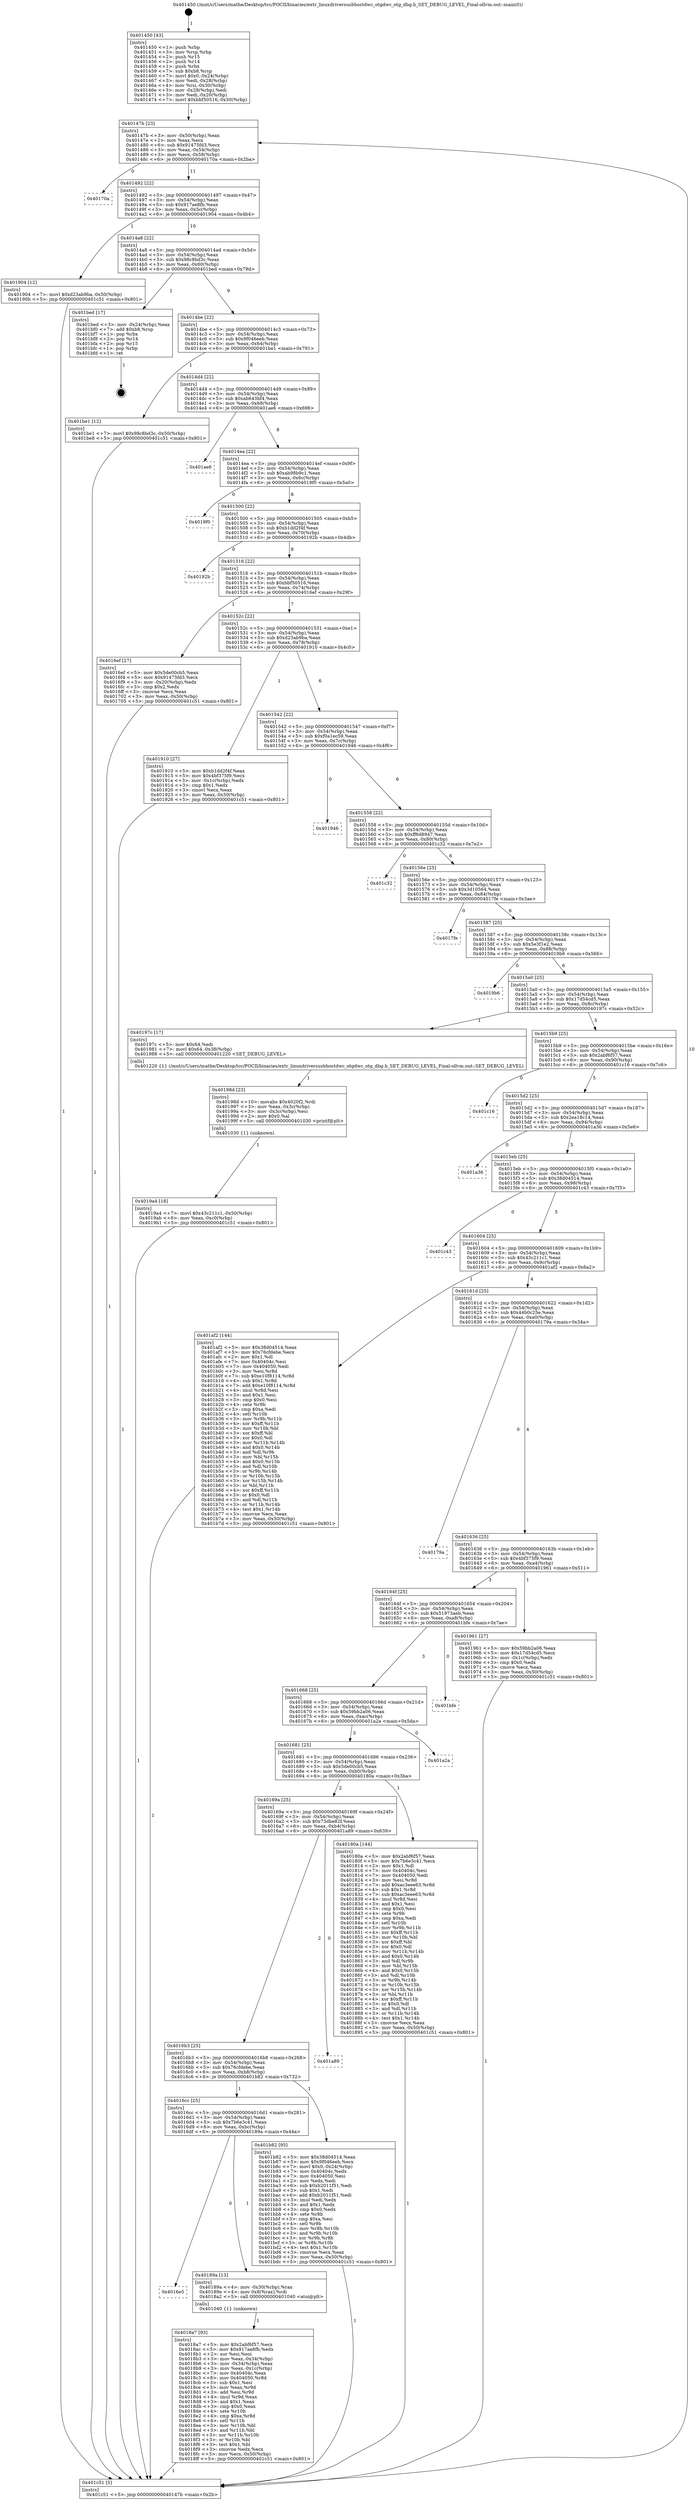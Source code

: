 digraph "0x401450" {
  label = "0x401450 (/mnt/c/Users/mathe/Desktop/tcc/POCII/binaries/extr_linuxdriversusbhostdwc_otgdwc_otg_dbg.h_SET_DEBUG_LEVEL_Final-ollvm.out::main(0))"
  labelloc = "t"
  node[shape=record]

  Entry [label="",width=0.3,height=0.3,shape=circle,fillcolor=black,style=filled]
  "0x40147b" [label="{
     0x40147b [23]\l
     | [instrs]\l
     &nbsp;&nbsp;0x40147b \<+3\>: mov -0x50(%rbp),%eax\l
     &nbsp;&nbsp;0x40147e \<+2\>: mov %eax,%ecx\l
     &nbsp;&nbsp;0x401480 \<+6\>: sub $0x91475fd3,%ecx\l
     &nbsp;&nbsp;0x401486 \<+3\>: mov %eax,-0x54(%rbp)\l
     &nbsp;&nbsp;0x401489 \<+3\>: mov %ecx,-0x58(%rbp)\l
     &nbsp;&nbsp;0x40148c \<+6\>: je 000000000040170a \<main+0x2ba\>\l
  }"]
  "0x40170a" [label="{
     0x40170a\l
  }", style=dashed]
  "0x401492" [label="{
     0x401492 [22]\l
     | [instrs]\l
     &nbsp;&nbsp;0x401492 \<+5\>: jmp 0000000000401497 \<main+0x47\>\l
     &nbsp;&nbsp;0x401497 \<+3\>: mov -0x54(%rbp),%eax\l
     &nbsp;&nbsp;0x40149a \<+5\>: sub $0x917ae8fb,%eax\l
     &nbsp;&nbsp;0x40149f \<+3\>: mov %eax,-0x5c(%rbp)\l
     &nbsp;&nbsp;0x4014a2 \<+6\>: je 0000000000401904 \<main+0x4b4\>\l
  }"]
  Exit [label="",width=0.3,height=0.3,shape=circle,fillcolor=black,style=filled,peripheries=2]
  "0x401904" [label="{
     0x401904 [12]\l
     | [instrs]\l
     &nbsp;&nbsp;0x401904 \<+7\>: movl $0xd23ab9ba,-0x50(%rbp)\l
     &nbsp;&nbsp;0x40190b \<+5\>: jmp 0000000000401c51 \<main+0x801\>\l
  }"]
  "0x4014a8" [label="{
     0x4014a8 [22]\l
     | [instrs]\l
     &nbsp;&nbsp;0x4014a8 \<+5\>: jmp 00000000004014ad \<main+0x5d\>\l
     &nbsp;&nbsp;0x4014ad \<+3\>: mov -0x54(%rbp),%eax\l
     &nbsp;&nbsp;0x4014b0 \<+5\>: sub $0x98c8bd3c,%eax\l
     &nbsp;&nbsp;0x4014b5 \<+3\>: mov %eax,-0x60(%rbp)\l
     &nbsp;&nbsp;0x4014b8 \<+6\>: je 0000000000401bed \<main+0x79d\>\l
  }"]
  "0x4019a4" [label="{
     0x4019a4 [18]\l
     | [instrs]\l
     &nbsp;&nbsp;0x4019a4 \<+7\>: movl $0x43c211c1,-0x50(%rbp)\l
     &nbsp;&nbsp;0x4019ab \<+6\>: mov %eax,-0xc0(%rbp)\l
     &nbsp;&nbsp;0x4019b1 \<+5\>: jmp 0000000000401c51 \<main+0x801\>\l
  }"]
  "0x401bed" [label="{
     0x401bed [17]\l
     | [instrs]\l
     &nbsp;&nbsp;0x401bed \<+3\>: mov -0x24(%rbp),%eax\l
     &nbsp;&nbsp;0x401bf0 \<+7\>: add $0xb8,%rsp\l
     &nbsp;&nbsp;0x401bf7 \<+1\>: pop %rbx\l
     &nbsp;&nbsp;0x401bf8 \<+2\>: pop %r14\l
     &nbsp;&nbsp;0x401bfa \<+2\>: pop %r15\l
     &nbsp;&nbsp;0x401bfc \<+1\>: pop %rbp\l
     &nbsp;&nbsp;0x401bfd \<+1\>: ret\l
  }"]
  "0x4014be" [label="{
     0x4014be [22]\l
     | [instrs]\l
     &nbsp;&nbsp;0x4014be \<+5\>: jmp 00000000004014c3 \<main+0x73\>\l
     &nbsp;&nbsp;0x4014c3 \<+3\>: mov -0x54(%rbp),%eax\l
     &nbsp;&nbsp;0x4014c6 \<+5\>: sub $0x9f046eeb,%eax\l
     &nbsp;&nbsp;0x4014cb \<+3\>: mov %eax,-0x64(%rbp)\l
     &nbsp;&nbsp;0x4014ce \<+6\>: je 0000000000401be1 \<main+0x791\>\l
  }"]
  "0x40198d" [label="{
     0x40198d [23]\l
     | [instrs]\l
     &nbsp;&nbsp;0x40198d \<+10\>: movabs $0x4020f2,%rdi\l
     &nbsp;&nbsp;0x401997 \<+3\>: mov %eax,-0x3c(%rbp)\l
     &nbsp;&nbsp;0x40199a \<+3\>: mov -0x3c(%rbp),%esi\l
     &nbsp;&nbsp;0x40199d \<+2\>: mov $0x0,%al\l
     &nbsp;&nbsp;0x40199f \<+5\>: call 0000000000401030 \<printf@plt\>\l
     | [calls]\l
     &nbsp;&nbsp;0x401030 \{1\} (unknown)\l
  }"]
  "0x401be1" [label="{
     0x401be1 [12]\l
     | [instrs]\l
     &nbsp;&nbsp;0x401be1 \<+7\>: movl $0x98c8bd3c,-0x50(%rbp)\l
     &nbsp;&nbsp;0x401be8 \<+5\>: jmp 0000000000401c51 \<main+0x801\>\l
  }"]
  "0x4014d4" [label="{
     0x4014d4 [22]\l
     | [instrs]\l
     &nbsp;&nbsp;0x4014d4 \<+5\>: jmp 00000000004014d9 \<main+0x89\>\l
     &nbsp;&nbsp;0x4014d9 \<+3\>: mov -0x54(%rbp),%eax\l
     &nbsp;&nbsp;0x4014dc \<+5\>: sub $0xab643bf4,%eax\l
     &nbsp;&nbsp;0x4014e1 \<+3\>: mov %eax,-0x68(%rbp)\l
     &nbsp;&nbsp;0x4014e4 \<+6\>: je 0000000000401ae6 \<main+0x696\>\l
  }"]
  "0x4018a7" [label="{
     0x4018a7 [93]\l
     | [instrs]\l
     &nbsp;&nbsp;0x4018a7 \<+5\>: mov $0x2abf6f57,%ecx\l
     &nbsp;&nbsp;0x4018ac \<+5\>: mov $0x917ae8fb,%edx\l
     &nbsp;&nbsp;0x4018b1 \<+2\>: xor %esi,%esi\l
     &nbsp;&nbsp;0x4018b3 \<+3\>: mov %eax,-0x34(%rbp)\l
     &nbsp;&nbsp;0x4018b6 \<+3\>: mov -0x34(%rbp),%eax\l
     &nbsp;&nbsp;0x4018b9 \<+3\>: mov %eax,-0x1c(%rbp)\l
     &nbsp;&nbsp;0x4018bc \<+7\>: mov 0x40404c,%eax\l
     &nbsp;&nbsp;0x4018c3 \<+8\>: mov 0x404050,%r8d\l
     &nbsp;&nbsp;0x4018cb \<+3\>: sub $0x1,%esi\l
     &nbsp;&nbsp;0x4018ce \<+3\>: mov %eax,%r9d\l
     &nbsp;&nbsp;0x4018d1 \<+3\>: add %esi,%r9d\l
     &nbsp;&nbsp;0x4018d4 \<+4\>: imul %r9d,%eax\l
     &nbsp;&nbsp;0x4018d8 \<+3\>: and $0x1,%eax\l
     &nbsp;&nbsp;0x4018db \<+3\>: cmp $0x0,%eax\l
     &nbsp;&nbsp;0x4018de \<+4\>: sete %r10b\l
     &nbsp;&nbsp;0x4018e2 \<+4\>: cmp $0xa,%r8d\l
     &nbsp;&nbsp;0x4018e6 \<+4\>: setl %r11b\l
     &nbsp;&nbsp;0x4018ea \<+3\>: mov %r10b,%bl\l
     &nbsp;&nbsp;0x4018ed \<+3\>: and %r11b,%bl\l
     &nbsp;&nbsp;0x4018f0 \<+3\>: xor %r11b,%r10b\l
     &nbsp;&nbsp;0x4018f3 \<+3\>: or %r10b,%bl\l
     &nbsp;&nbsp;0x4018f6 \<+3\>: test $0x1,%bl\l
     &nbsp;&nbsp;0x4018f9 \<+3\>: cmovne %edx,%ecx\l
     &nbsp;&nbsp;0x4018fc \<+3\>: mov %ecx,-0x50(%rbp)\l
     &nbsp;&nbsp;0x4018ff \<+5\>: jmp 0000000000401c51 \<main+0x801\>\l
  }"]
  "0x401ae6" [label="{
     0x401ae6\l
  }", style=dashed]
  "0x4014ea" [label="{
     0x4014ea [22]\l
     | [instrs]\l
     &nbsp;&nbsp;0x4014ea \<+5\>: jmp 00000000004014ef \<main+0x9f\>\l
     &nbsp;&nbsp;0x4014ef \<+3\>: mov -0x54(%rbp),%eax\l
     &nbsp;&nbsp;0x4014f2 \<+5\>: sub $0xab98b9c1,%eax\l
     &nbsp;&nbsp;0x4014f7 \<+3\>: mov %eax,-0x6c(%rbp)\l
     &nbsp;&nbsp;0x4014fa \<+6\>: je 00000000004019f0 \<main+0x5a0\>\l
  }"]
  "0x4016e5" [label="{
     0x4016e5\l
  }", style=dashed]
  "0x4019f0" [label="{
     0x4019f0\l
  }", style=dashed]
  "0x401500" [label="{
     0x401500 [22]\l
     | [instrs]\l
     &nbsp;&nbsp;0x401500 \<+5\>: jmp 0000000000401505 \<main+0xb5\>\l
     &nbsp;&nbsp;0x401505 \<+3\>: mov -0x54(%rbp),%eax\l
     &nbsp;&nbsp;0x401508 \<+5\>: sub $0xb1dd2f4f,%eax\l
     &nbsp;&nbsp;0x40150d \<+3\>: mov %eax,-0x70(%rbp)\l
     &nbsp;&nbsp;0x401510 \<+6\>: je 000000000040192b \<main+0x4db\>\l
  }"]
  "0x40189a" [label="{
     0x40189a [13]\l
     | [instrs]\l
     &nbsp;&nbsp;0x40189a \<+4\>: mov -0x30(%rbp),%rax\l
     &nbsp;&nbsp;0x40189e \<+4\>: mov 0x8(%rax),%rdi\l
     &nbsp;&nbsp;0x4018a2 \<+5\>: call 0000000000401040 \<atoi@plt\>\l
     | [calls]\l
     &nbsp;&nbsp;0x401040 \{1\} (unknown)\l
  }"]
  "0x40192b" [label="{
     0x40192b\l
  }", style=dashed]
  "0x401516" [label="{
     0x401516 [22]\l
     | [instrs]\l
     &nbsp;&nbsp;0x401516 \<+5\>: jmp 000000000040151b \<main+0xcb\>\l
     &nbsp;&nbsp;0x40151b \<+3\>: mov -0x54(%rbp),%eax\l
     &nbsp;&nbsp;0x40151e \<+5\>: sub $0xbbf50516,%eax\l
     &nbsp;&nbsp;0x401523 \<+3\>: mov %eax,-0x74(%rbp)\l
     &nbsp;&nbsp;0x401526 \<+6\>: je 00000000004016ef \<main+0x29f\>\l
  }"]
  "0x4016cc" [label="{
     0x4016cc [25]\l
     | [instrs]\l
     &nbsp;&nbsp;0x4016cc \<+5\>: jmp 00000000004016d1 \<main+0x281\>\l
     &nbsp;&nbsp;0x4016d1 \<+3\>: mov -0x54(%rbp),%eax\l
     &nbsp;&nbsp;0x4016d4 \<+5\>: sub $0x7b6e3c41,%eax\l
     &nbsp;&nbsp;0x4016d9 \<+6\>: mov %eax,-0xbc(%rbp)\l
     &nbsp;&nbsp;0x4016df \<+6\>: je 000000000040189a \<main+0x44a\>\l
  }"]
  "0x4016ef" [label="{
     0x4016ef [27]\l
     | [instrs]\l
     &nbsp;&nbsp;0x4016ef \<+5\>: mov $0x5de00cb5,%eax\l
     &nbsp;&nbsp;0x4016f4 \<+5\>: mov $0x91475fd3,%ecx\l
     &nbsp;&nbsp;0x4016f9 \<+3\>: mov -0x20(%rbp),%edx\l
     &nbsp;&nbsp;0x4016fc \<+3\>: cmp $0x2,%edx\l
     &nbsp;&nbsp;0x4016ff \<+3\>: cmovne %ecx,%eax\l
     &nbsp;&nbsp;0x401702 \<+3\>: mov %eax,-0x50(%rbp)\l
     &nbsp;&nbsp;0x401705 \<+5\>: jmp 0000000000401c51 \<main+0x801\>\l
  }"]
  "0x40152c" [label="{
     0x40152c [22]\l
     | [instrs]\l
     &nbsp;&nbsp;0x40152c \<+5\>: jmp 0000000000401531 \<main+0xe1\>\l
     &nbsp;&nbsp;0x401531 \<+3\>: mov -0x54(%rbp),%eax\l
     &nbsp;&nbsp;0x401534 \<+5\>: sub $0xd23ab9ba,%eax\l
     &nbsp;&nbsp;0x401539 \<+3\>: mov %eax,-0x78(%rbp)\l
     &nbsp;&nbsp;0x40153c \<+6\>: je 0000000000401910 \<main+0x4c0\>\l
  }"]
  "0x401c51" [label="{
     0x401c51 [5]\l
     | [instrs]\l
     &nbsp;&nbsp;0x401c51 \<+5\>: jmp 000000000040147b \<main+0x2b\>\l
  }"]
  "0x401450" [label="{
     0x401450 [43]\l
     | [instrs]\l
     &nbsp;&nbsp;0x401450 \<+1\>: push %rbp\l
     &nbsp;&nbsp;0x401451 \<+3\>: mov %rsp,%rbp\l
     &nbsp;&nbsp;0x401454 \<+2\>: push %r15\l
     &nbsp;&nbsp;0x401456 \<+2\>: push %r14\l
     &nbsp;&nbsp;0x401458 \<+1\>: push %rbx\l
     &nbsp;&nbsp;0x401459 \<+7\>: sub $0xb8,%rsp\l
     &nbsp;&nbsp;0x401460 \<+7\>: movl $0x0,-0x24(%rbp)\l
     &nbsp;&nbsp;0x401467 \<+3\>: mov %edi,-0x28(%rbp)\l
     &nbsp;&nbsp;0x40146a \<+4\>: mov %rsi,-0x30(%rbp)\l
     &nbsp;&nbsp;0x40146e \<+3\>: mov -0x28(%rbp),%edi\l
     &nbsp;&nbsp;0x401471 \<+3\>: mov %edi,-0x20(%rbp)\l
     &nbsp;&nbsp;0x401474 \<+7\>: movl $0xbbf50516,-0x50(%rbp)\l
  }"]
  "0x401b82" [label="{
     0x401b82 [95]\l
     | [instrs]\l
     &nbsp;&nbsp;0x401b82 \<+5\>: mov $0x38d04514,%eax\l
     &nbsp;&nbsp;0x401b87 \<+5\>: mov $0x9f046eeb,%ecx\l
     &nbsp;&nbsp;0x401b8c \<+7\>: movl $0x0,-0x24(%rbp)\l
     &nbsp;&nbsp;0x401b93 \<+7\>: mov 0x40404c,%edx\l
     &nbsp;&nbsp;0x401b9a \<+7\>: mov 0x404050,%esi\l
     &nbsp;&nbsp;0x401ba1 \<+2\>: mov %edx,%edi\l
     &nbsp;&nbsp;0x401ba3 \<+6\>: sub $0xb2011f51,%edi\l
     &nbsp;&nbsp;0x401ba9 \<+3\>: sub $0x1,%edi\l
     &nbsp;&nbsp;0x401bac \<+6\>: add $0xb2011f51,%edi\l
     &nbsp;&nbsp;0x401bb2 \<+3\>: imul %edi,%edx\l
     &nbsp;&nbsp;0x401bb5 \<+3\>: and $0x1,%edx\l
     &nbsp;&nbsp;0x401bb8 \<+3\>: cmp $0x0,%edx\l
     &nbsp;&nbsp;0x401bbb \<+4\>: sete %r8b\l
     &nbsp;&nbsp;0x401bbf \<+3\>: cmp $0xa,%esi\l
     &nbsp;&nbsp;0x401bc2 \<+4\>: setl %r9b\l
     &nbsp;&nbsp;0x401bc6 \<+3\>: mov %r8b,%r10b\l
     &nbsp;&nbsp;0x401bc9 \<+3\>: and %r9b,%r10b\l
     &nbsp;&nbsp;0x401bcc \<+3\>: xor %r9b,%r8b\l
     &nbsp;&nbsp;0x401bcf \<+3\>: or %r8b,%r10b\l
     &nbsp;&nbsp;0x401bd2 \<+4\>: test $0x1,%r10b\l
     &nbsp;&nbsp;0x401bd6 \<+3\>: cmovne %ecx,%eax\l
     &nbsp;&nbsp;0x401bd9 \<+3\>: mov %eax,-0x50(%rbp)\l
     &nbsp;&nbsp;0x401bdc \<+5\>: jmp 0000000000401c51 \<main+0x801\>\l
  }"]
  "0x401910" [label="{
     0x401910 [27]\l
     | [instrs]\l
     &nbsp;&nbsp;0x401910 \<+5\>: mov $0xb1dd2f4f,%eax\l
     &nbsp;&nbsp;0x401915 \<+5\>: mov $0x4bf375f9,%ecx\l
     &nbsp;&nbsp;0x40191a \<+3\>: mov -0x1c(%rbp),%edx\l
     &nbsp;&nbsp;0x40191d \<+3\>: cmp $0x1,%edx\l
     &nbsp;&nbsp;0x401920 \<+3\>: cmovl %ecx,%eax\l
     &nbsp;&nbsp;0x401923 \<+3\>: mov %eax,-0x50(%rbp)\l
     &nbsp;&nbsp;0x401926 \<+5\>: jmp 0000000000401c51 \<main+0x801\>\l
  }"]
  "0x401542" [label="{
     0x401542 [22]\l
     | [instrs]\l
     &nbsp;&nbsp;0x401542 \<+5\>: jmp 0000000000401547 \<main+0xf7\>\l
     &nbsp;&nbsp;0x401547 \<+3\>: mov -0x54(%rbp),%eax\l
     &nbsp;&nbsp;0x40154a \<+5\>: sub $0xf0a1ec59,%eax\l
     &nbsp;&nbsp;0x40154f \<+3\>: mov %eax,-0x7c(%rbp)\l
     &nbsp;&nbsp;0x401552 \<+6\>: je 0000000000401946 \<main+0x4f6\>\l
  }"]
  "0x4016b3" [label="{
     0x4016b3 [25]\l
     | [instrs]\l
     &nbsp;&nbsp;0x4016b3 \<+5\>: jmp 00000000004016b8 \<main+0x268\>\l
     &nbsp;&nbsp;0x4016b8 \<+3\>: mov -0x54(%rbp),%eax\l
     &nbsp;&nbsp;0x4016bb \<+5\>: sub $0x76cfdebe,%eax\l
     &nbsp;&nbsp;0x4016c0 \<+6\>: mov %eax,-0xb8(%rbp)\l
     &nbsp;&nbsp;0x4016c6 \<+6\>: je 0000000000401b82 \<main+0x732\>\l
  }"]
  "0x401946" [label="{
     0x401946\l
  }", style=dashed]
  "0x401558" [label="{
     0x401558 [22]\l
     | [instrs]\l
     &nbsp;&nbsp;0x401558 \<+5\>: jmp 000000000040155d \<main+0x10d\>\l
     &nbsp;&nbsp;0x40155d \<+3\>: mov -0x54(%rbp),%eax\l
     &nbsp;&nbsp;0x401560 \<+5\>: sub $0xff6d8947,%eax\l
     &nbsp;&nbsp;0x401565 \<+3\>: mov %eax,-0x80(%rbp)\l
     &nbsp;&nbsp;0x401568 \<+6\>: je 0000000000401c32 \<main+0x7e2\>\l
  }"]
  "0x401a89" [label="{
     0x401a89\l
  }", style=dashed]
  "0x401c32" [label="{
     0x401c32\l
  }", style=dashed]
  "0x40156e" [label="{
     0x40156e [25]\l
     | [instrs]\l
     &nbsp;&nbsp;0x40156e \<+5\>: jmp 0000000000401573 \<main+0x123\>\l
     &nbsp;&nbsp;0x401573 \<+3\>: mov -0x54(%rbp),%eax\l
     &nbsp;&nbsp;0x401576 \<+5\>: sub $0x3d10564,%eax\l
     &nbsp;&nbsp;0x40157b \<+6\>: mov %eax,-0x84(%rbp)\l
     &nbsp;&nbsp;0x401581 \<+6\>: je 00000000004017fe \<main+0x3ae\>\l
  }"]
  "0x40169a" [label="{
     0x40169a [25]\l
     | [instrs]\l
     &nbsp;&nbsp;0x40169a \<+5\>: jmp 000000000040169f \<main+0x24f\>\l
     &nbsp;&nbsp;0x40169f \<+3\>: mov -0x54(%rbp),%eax\l
     &nbsp;&nbsp;0x4016a2 \<+5\>: sub $0x73dbe82f,%eax\l
     &nbsp;&nbsp;0x4016a7 \<+6\>: mov %eax,-0xb4(%rbp)\l
     &nbsp;&nbsp;0x4016ad \<+6\>: je 0000000000401a89 \<main+0x639\>\l
  }"]
  "0x4017fe" [label="{
     0x4017fe\l
  }", style=dashed]
  "0x401587" [label="{
     0x401587 [25]\l
     | [instrs]\l
     &nbsp;&nbsp;0x401587 \<+5\>: jmp 000000000040158c \<main+0x13c\>\l
     &nbsp;&nbsp;0x40158c \<+3\>: mov -0x54(%rbp),%eax\l
     &nbsp;&nbsp;0x40158f \<+5\>: sub $0x5e3f1e2,%eax\l
     &nbsp;&nbsp;0x401594 \<+6\>: mov %eax,-0x88(%rbp)\l
     &nbsp;&nbsp;0x40159a \<+6\>: je 00000000004019b6 \<main+0x566\>\l
  }"]
  "0x40180a" [label="{
     0x40180a [144]\l
     | [instrs]\l
     &nbsp;&nbsp;0x40180a \<+5\>: mov $0x2abf6f57,%eax\l
     &nbsp;&nbsp;0x40180f \<+5\>: mov $0x7b6e3c41,%ecx\l
     &nbsp;&nbsp;0x401814 \<+2\>: mov $0x1,%dl\l
     &nbsp;&nbsp;0x401816 \<+7\>: mov 0x40404c,%esi\l
     &nbsp;&nbsp;0x40181d \<+7\>: mov 0x404050,%edi\l
     &nbsp;&nbsp;0x401824 \<+3\>: mov %esi,%r8d\l
     &nbsp;&nbsp;0x401827 \<+7\>: add $0xac3eee63,%r8d\l
     &nbsp;&nbsp;0x40182e \<+4\>: sub $0x1,%r8d\l
     &nbsp;&nbsp;0x401832 \<+7\>: sub $0xac3eee63,%r8d\l
     &nbsp;&nbsp;0x401839 \<+4\>: imul %r8d,%esi\l
     &nbsp;&nbsp;0x40183d \<+3\>: and $0x1,%esi\l
     &nbsp;&nbsp;0x401840 \<+3\>: cmp $0x0,%esi\l
     &nbsp;&nbsp;0x401843 \<+4\>: sete %r9b\l
     &nbsp;&nbsp;0x401847 \<+3\>: cmp $0xa,%edi\l
     &nbsp;&nbsp;0x40184a \<+4\>: setl %r10b\l
     &nbsp;&nbsp;0x40184e \<+3\>: mov %r9b,%r11b\l
     &nbsp;&nbsp;0x401851 \<+4\>: xor $0xff,%r11b\l
     &nbsp;&nbsp;0x401855 \<+3\>: mov %r10b,%bl\l
     &nbsp;&nbsp;0x401858 \<+3\>: xor $0xff,%bl\l
     &nbsp;&nbsp;0x40185b \<+3\>: xor $0x0,%dl\l
     &nbsp;&nbsp;0x40185e \<+3\>: mov %r11b,%r14b\l
     &nbsp;&nbsp;0x401861 \<+4\>: and $0x0,%r14b\l
     &nbsp;&nbsp;0x401865 \<+3\>: and %dl,%r9b\l
     &nbsp;&nbsp;0x401868 \<+3\>: mov %bl,%r15b\l
     &nbsp;&nbsp;0x40186b \<+4\>: and $0x0,%r15b\l
     &nbsp;&nbsp;0x40186f \<+3\>: and %dl,%r10b\l
     &nbsp;&nbsp;0x401872 \<+3\>: or %r9b,%r14b\l
     &nbsp;&nbsp;0x401875 \<+3\>: or %r10b,%r15b\l
     &nbsp;&nbsp;0x401878 \<+3\>: xor %r15b,%r14b\l
     &nbsp;&nbsp;0x40187b \<+3\>: or %bl,%r11b\l
     &nbsp;&nbsp;0x40187e \<+4\>: xor $0xff,%r11b\l
     &nbsp;&nbsp;0x401882 \<+3\>: or $0x0,%dl\l
     &nbsp;&nbsp;0x401885 \<+3\>: and %dl,%r11b\l
     &nbsp;&nbsp;0x401888 \<+3\>: or %r11b,%r14b\l
     &nbsp;&nbsp;0x40188b \<+4\>: test $0x1,%r14b\l
     &nbsp;&nbsp;0x40188f \<+3\>: cmovne %ecx,%eax\l
     &nbsp;&nbsp;0x401892 \<+3\>: mov %eax,-0x50(%rbp)\l
     &nbsp;&nbsp;0x401895 \<+5\>: jmp 0000000000401c51 \<main+0x801\>\l
  }"]
  "0x4019b6" [label="{
     0x4019b6\l
  }", style=dashed]
  "0x4015a0" [label="{
     0x4015a0 [25]\l
     | [instrs]\l
     &nbsp;&nbsp;0x4015a0 \<+5\>: jmp 00000000004015a5 \<main+0x155\>\l
     &nbsp;&nbsp;0x4015a5 \<+3\>: mov -0x54(%rbp),%eax\l
     &nbsp;&nbsp;0x4015a8 \<+5\>: sub $0x17d54cd5,%eax\l
     &nbsp;&nbsp;0x4015ad \<+6\>: mov %eax,-0x8c(%rbp)\l
     &nbsp;&nbsp;0x4015b3 \<+6\>: je 000000000040197c \<main+0x52c\>\l
  }"]
  "0x401681" [label="{
     0x401681 [25]\l
     | [instrs]\l
     &nbsp;&nbsp;0x401681 \<+5\>: jmp 0000000000401686 \<main+0x236\>\l
     &nbsp;&nbsp;0x401686 \<+3\>: mov -0x54(%rbp),%eax\l
     &nbsp;&nbsp;0x401689 \<+5\>: sub $0x5de00cb5,%eax\l
     &nbsp;&nbsp;0x40168e \<+6\>: mov %eax,-0xb0(%rbp)\l
     &nbsp;&nbsp;0x401694 \<+6\>: je 000000000040180a \<main+0x3ba\>\l
  }"]
  "0x40197c" [label="{
     0x40197c [17]\l
     | [instrs]\l
     &nbsp;&nbsp;0x40197c \<+5\>: mov $0x64,%edi\l
     &nbsp;&nbsp;0x401981 \<+7\>: movl $0x64,-0x38(%rbp)\l
     &nbsp;&nbsp;0x401988 \<+5\>: call 0000000000401220 \<SET_DEBUG_LEVEL\>\l
     | [calls]\l
     &nbsp;&nbsp;0x401220 \{1\} (/mnt/c/Users/mathe/Desktop/tcc/POCII/binaries/extr_linuxdriversusbhostdwc_otgdwc_otg_dbg.h_SET_DEBUG_LEVEL_Final-ollvm.out::SET_DEBUG_LEVEL)\l
  }"]
  "0x4015b9" [label="{
     0x4015b9 [25]\l
     | [instrs]\l
     &nbsp;&nbsp;0x4015b9 \<+5\>: jmp 00000000004015be \<main+0x16e\>\l
     &nbsp;&nbsp;0x4015be \<+3\>: mov -0x54(%rbp),%eax\l
     &nbsp;&nbsp;0x4015c1 \<+5\>: sub $0x2abf6f57,%eax\l
     &nbsp;&nbsp;0x4015c6 \<+6\>: mov %eax,-0x90(%rbp)\l
     &nbsp;&nbsp;0x4015cc \<+6\>: je 0000000000401c16 \<main+0x7c6\>\l
  }"]
  "0x401a2a" [label="{
     0x401a2a\l
  }", style=dashed]
  "0x401c16" [label="{
     0x401c16\l
  }", style=dashed]
  "0x4015d2" [label="{
     0x4015d2 [25]\l
     | [instrs]\l
     &nbsp;&nbsp;0x4015d2 \<+5\>: jmp 00000000004015d7 \<main+0x187\>\l
     &nbsp;&nbsp;0x4015d7 \<+3\>: mov -0x54(%rbp),%eax\l
     &nbsp;&nbsp;0x4015da \<+5\>: sub $0x2ea18c14,%eax\l
     &nbsp;&nbsp;0x4015df \<+6\>: mov %eax,-0x94(%rbp)\l
     &nbsp;&nbsp;0x4015e5 \<+6\>: je 0000000000401a36 \<main+0x5e6\>\l
  }"]
  "0x401668" [label="{
     0x401668 [25]\l
     | [instrs]\l
     &nbsp;&nbsp;0x401668 \<+5\>: jmp 000000000040166d \<main+0x21d\>\l
     &nbsp;&nbsp;0x40166d \<+3\>: mov -0x54(%rbp),%eax\l
     &nbsp;&nbsp;0x401670 \<+5\>: sub $0x59bb2a06,%eax\l
     &nbsp;&nbsp;0x401675 \<+6\>: mov %eax,-0xac(%rbp)\l
     &nbsp;&nbsp;0x40167b \<+6\>: je 0000000000401a2a \<main+0x5da\>\l
  }"]
  "0x401a36" [label="{
     0x401a36\l
  }", style=dashed]
  "0x4015eb" [label="{
     0x4015eb [25]\l
     | [instrs]\l
     &nbsp;&nbsp;0x4015eb \<+5\>: jmp 00000000004015f0 \<main+0x1a0\>\l
     &nbsp;&nbsp;0x4015f0 \<+3\>: mov -0x54(%rbp),%eax\l
     &nbsp;&nbsp;0x4015f3 \<+5\>: sub $0x38d04514,%eax\l
     &nbsp;&nbsp;0x4015f8 \<+6\>: mov %eax,-0x98(%rbp)\l
     &nbsp;&nbsp;0x4015fe \<+6\>: je 0000000000401c43 \<main+0x7f3\>\l
  }"]
  "0x401bfe" [label="{
     0x401bfe\l
  }", style=dashed]
  "0x401c43" [label="{
     0x401c43\l
  }", style=dashed]
  "0x401604" [label="{
     0x401604 [25]\l
     | [instrs]\l
     &nbsp;&nbsp;0x401604 \<+5\>: jmp 0000000000401609 \<main+0x1b9\>\l
     &nbsp;&nbsp;0x401609 \<+3\>: mov -0x54(%rbp),%eax\l
     &nbsp;&nbsp;0x40160c \<+5\>: sub $0x43c211c1,%eax\l
     &nbsp;&nbsp;0x401611 \<+6\>: mov %eax,-0x9c(%rbp)\l
     &nbsp;&nbsp;0x401617 \<+6\>: je 0000000000401af2 \<main+0x6a2\>\l
  }"]
  "0x40164f" [label="{
     0x40164f [25]\l
     | [instrs]\l
     &nbsp;&nbsp;0x40164f \<+5\>: jmp 0000000000401654 \<main+0x204\>\l
     &nbsp;&nbsp;0x401654 \<+3\>: mov -0x54(%rbp),%eax\l
     &nbsp;&nbsp;0x401657 \<+5\>: sub $0x51973aeb,%eax\l
     &nbsp;&nbsp;0x40165c \<+6\>: mov %eax,-0xa8(%rbp)\l
     &nbsp;&nbsp;0x401662 \<+6\>: je 0000000000401bfe \<main+0x7ae\>\l
  }"]
  "0x401af2" [label="{
     0x401af2 [144]\l
     | [instrs]\l
     &nbsp;&nbsp;0x401af2 \<+5\>: mov $0x38d04514,%eax\l
     &nbsp;&nbsp;0x401af7 \<+5\>: mov $0x76cfdebe,%ecx\l
     &nbsp;&nbsp;0x401afc \<+2\>: mov $0x1,%dl\l
     &nbsp;&nbsp;0x401afe \<+7\>: mov 0x40404c,%esi\l
     &nbsp;&nbsp;0x401b05 \<+7\>: mov 0x404050,%edi\l
     &nbsp;&nbsp;0x401b0c \<+3\>: mov %esi,%r8d\l
     &nbsp;&nbsp;0x401b0f \<+7\>: sub $0xe10f8114,%r8d\l
     &nbsp;&nbsp;0x401b16 \<+4\>: sub $0x1,%r8d\l
     &nbsp;&nbsp;0x401b1a \<+7\>: add $0xe10f8114,%r8d\l
     &nbsp;&nbsp;0x401b21 \<+4\>: imul %r8d,%esi\l
     &nbsp;&nbsp;0x401b25 \<+3\>: and $0x1,%esi\l
     &nbsp;&nbsp;0x401b28 \<+3\>: cmp $0x0,%esi\l
     &nbsp;&nbsp;0x401b2b \<+4\>: sete %r9b\l
     &nbsp;&nbsp;0x401b2f \<+3\>: cmp $0xa,%edi\l
     &nbsp;&nbsp;0x401b32 \<+4\>: setl %r10b\l
     &nbsp;&nbsp;0x401b36 \<+3\>: mov %r9b,%r11b\l
     &nbsp;&nbsp;0x401b39 \<+4\>: xor $0xff,%r11b\l
     &nbsp;&nbsp;0x401b3d \<+3\>: mov %r10b,%bl\l
     &nbsp;&nbsp;0x401b40 \<+3\>: xor $0xff,%bl\l
     &nbsp;&nbsp;0x401b43 \<+3\>: xor $0x0,%dl\l
     &nbsp;&nbsp;0x401b46 \<+3\>: mov %r11b,%r14b\l
     &nbsp;&nbsp;0x401b49 \<+4\>: and $0x0,%r14b\l
     &nbsp;&nbsp;0x401b4d \<+3\>: and %dl,%r9b\l
     &nbsp;&nbsp;0x401b50 \<+3\>: mov %bl,%r15b\l
     &nbsp;&nbsp;0x401b53 \<+4\>: and $0x0,%r15b\l
     &nbsp;&nbsp;0x401b57 \<+3\>: and %dl,%r10b\l
     &nbsp;&nbsp;0x401b5a \<+3\>: or %r9b,%r14b\l
     &nbsp;&nbsp;0x401b5d \<+3\>: or %r10b,%r15b\l
     &nbsp;&nbsp;0x401b60 \<+3\>: xor %r15b,%r14b\l
     &nbsp;&nbsp;0x401b63 \<+3\>: or %bl,%r11b\l
     &nbsp;&nbsp;0x401b66 \<+4\>: xor $0xff,%r11b\l
     &nbsp;&nbsp;0x401b6a \<+3\>: or $0x0,%dl\l
     &nbsp;&nbsp;0x401b6d \<+3\>: and %dl,%r11b\l
     &nbsp;&nbsp;0x401b70 \<+3\>: or %r11b,%r14b\l
     &nbsp;&nbsp;0x401b73 \<+4\>: test $0x1,%r14b\l
     &nbsp;&nbsp;0x401b77 \<+3\>: cmovne %ecx,%eax\l
     &nbsp;&nbsp;0x401b7a \<+3\>: mov %eax,-0x50(%rbp)\l
     &nbsp;&nbsp;0x401b7d \<+5\>: jmp 0000000000401c51 \<main+0x801\>\l
  }"]
  "0x40161d" [label="{
     0x40161d [25]\l
     | [instrs]\l
     &nbsp;&nbsp;0x40161d \<+5\>: jmp 0000000000401622 \<main+0x1d2\>\l
     &nbsp;&nbsp;0x401622 \<+3\>: mov -0x54(%rbp),%eax\l
     &nbsp;&nbsp;0x401625 \<+5\>: sub $0x44b0c25e,%eax\l
     &nbsp;&nbsp;0x40162a \<+6\>: mov %eax,-0xa0(%rbp)\l
     &nbsp;&nbsp;0x401630 \<+6\>: je 000000000040179a \<main+0x34a\>\l
  }"]
  "0x401961" [label="{
     0x401961 [27]\l
     | [instrs]\l
     &nbsp;&nbsp;0x401961 \<+5\>: mov $0x59bb2a06,%eax\l
     &nbsp;&nbsp;0x401966 \<+5\>: mov $0x17d54cd5,%ecx\l
     &nbsp;&nbsp;0x40196b \<+3\>: mov -0x1c(%rbp),%edx\l
     &nbsp;&nbsp;0x40196e \<+3\>: cmp $0x0,%edx\l
     &nbsp;&nbsp;0x401971 \<+3\>: cmove %ecx,%eax\l
     &nbsp;&nbsp;0x401974 \<+3\>: mov %eax,-0x50(%rbp)\l
     &nbsp;&nbsp;0x401977 \<+5\>: jmp 0000000000401c51 \<main+0x801\>\l
  }"]
  "0x40179a" [label="{
     0x40179a\l
  }", style=dashed]
  "0x401636" [label="{
     0x401636 [25]\l
     | [instrs]\l
     &nbsp;&nbsp;0x401636 \<+5\>: jmp 000000000040163b \<main+0x1eb\>\l
     &nbsp;&nbsp;0x40163b \<+3\>: mov -0x54(%rbp),%eax\l
     &nbsp;&nbsp;0x40163e \<+5\>: sub $0x4bf375f9,%eax\l
     &nbsp;&nbsp;0x401643 \<+6\>: mov %eax,-0xa4(%rbp)\l
     &nbsp;&nbsp;0x401649 \<+6\>: je 0000000000401961 \<main+0x511\>\l
  }"]
  Entry -> "0x401450" [label=" 1"]
  "0x40147b" -> "0x40170a" [label=" 0"]
  "0x40147b" -> "0x401492" [label=" 11"]
  "0x401bed" -> Exit [label=" 1"]
  "0x401492" -> "0x401904" [label=" 1"]
  "0x401492" -> "0x4014a8" [label=" 10"]
  "0x401be1" -> "0x401c51" [label=" 1"]
  "0x4014a8" -> "0x401bed" [label=" 1"]
  "0x4014a8" -> "0x4014be" [label=" 9"]
  "0x401b82" -> "0x401c51" [label=" 1"]
  "0x4014be" -> "0x401be1" [label=" 1"]
  "0x4014be" -> "0x4014d4" [label=" 8"]
  "0x401af2" -> "0x401c51" [label=" 1"]
  "0x4014d4" -> "0x401ae6" [label=" 0"]
  "0x4014d4" -> "0x4014ea" [label=" 8"]
  "0x4019a4" -> "0x401c51" [label=" 1"]
  "0x4014ea" -> "0x4019f0" [label=" 0"]
  "0x4014ea" -> "0x401500" [label=" 8"]
  "0x40198d" -> "0x4019a4" [label=" 1"]
  "0x401500" -> "0x40192b" [label=" 0"]
  "0x401500" -> "0x401516" [label=" 8"]
  "0x40197c" -> "0x40198d" [label=" 1"]
  "0x401516" -> "0x4016ef" [label=" 1"]
  "0x401516" -> "0x40152c" [label=" 7"]
  "0x4016ef" -> "0x401c51" [label=" 1"]
  "0x401450" -> "0x40147b" [label=" 1"]
  "0x401c51" -> "0x40147b" [label=" 10"]
  "0x401910" -> "0x401c51" [label=" 1"]
  "0x40152c" -> "0x401910" [label=" 1"]
  "0x40152c" -> "0x401542" [label=" 6"]
  "0x401904" -> "0x401c51" [label=" 1"]
  "0x401542" -> "0x401946" [label=" 0"]
  "0x401542" -> "0x401558" [label=" 6"]
  "0x40189a" -> "0x4018a7" [label=" 1"]
  "0x401558" -> "0x401c32" [label=" 0"]
  "0x401558" -> "0x40156e" [label=" 6"]
  "0x4016cc" -> "0x4016e5" [label=" 0"]
  "0x40156e" -> "0x4017fe" [label=" 0"]
  "0x40156e" -> "0x401587" [label=" 6"]
  "0x401961" -> "0x401c51" [label=" 1"]
  "0x401587" -> "0x4019b6" [label=" 0"]
  "0x401587" -> "0x4015a0" [label=" 6"]
  "0x4016b3" -> "0x4016cc" [label=" 1"]
  "0x4015a0" -> "0x40197c" [label=" 1"]
  "0x4015a0" -> "0x4015b9" [label=" 5"]
  "0x4018a7" -> "0x401c51" [label=" 1"]
  "0x4015b9" -> "0x401c16" [label=" 0"]
  "0x4015b9" -> "0x4015d2" [label=" 5"]
  "0x40169a" -> "0x4016b3" [label=" 2"]
  "0x4015d2" -> "0x401a36" [label=" 0"]
  "0x4015d2" -> "0x4015eb" [label=" 5"]
  "0x4016cc" -> "0x40189a" [label=" 1"]
  "0x4015eb" -> "0x401c43" [label=" 0"]
  "0x4015eb" -> "0x401604" [label=" 5"]
  "0x40180a" -> "0x401c51" [label=" 1"]
  "0x401604" -> "0x401af2" [label=" 1"]
  "0x401604" -> "0x40161d" [label=" 4"]
  "0x401681" -> "0x40180a" [label=" 1"]
  "0x40161d" -> "0x40179a" [label=" 0"]
  "0x40161d" -> "0x401636" [label=" 4"]
  "0x4016b3" -> "0x401b82" [label=" 1"]
  "0x401636" -> "0x401961" [label=" 1"]
  "0x401636" -> "0x40164f" [label=" 3"]
  "0x401681" -> "0x40169a" [label=" 2"]
  "0x40164f" -> "0x401bfe" [label=" 0"]
  "0x40164f" -> "0x401668" [label=" 3"]
  "0x40169a" -> "0x401a89" [label=" 0"]
  "0x401668" -> "0x401a2a" [label=" 0"]
  "0x401668" -> "0x401681" [label=" 3"]
}
